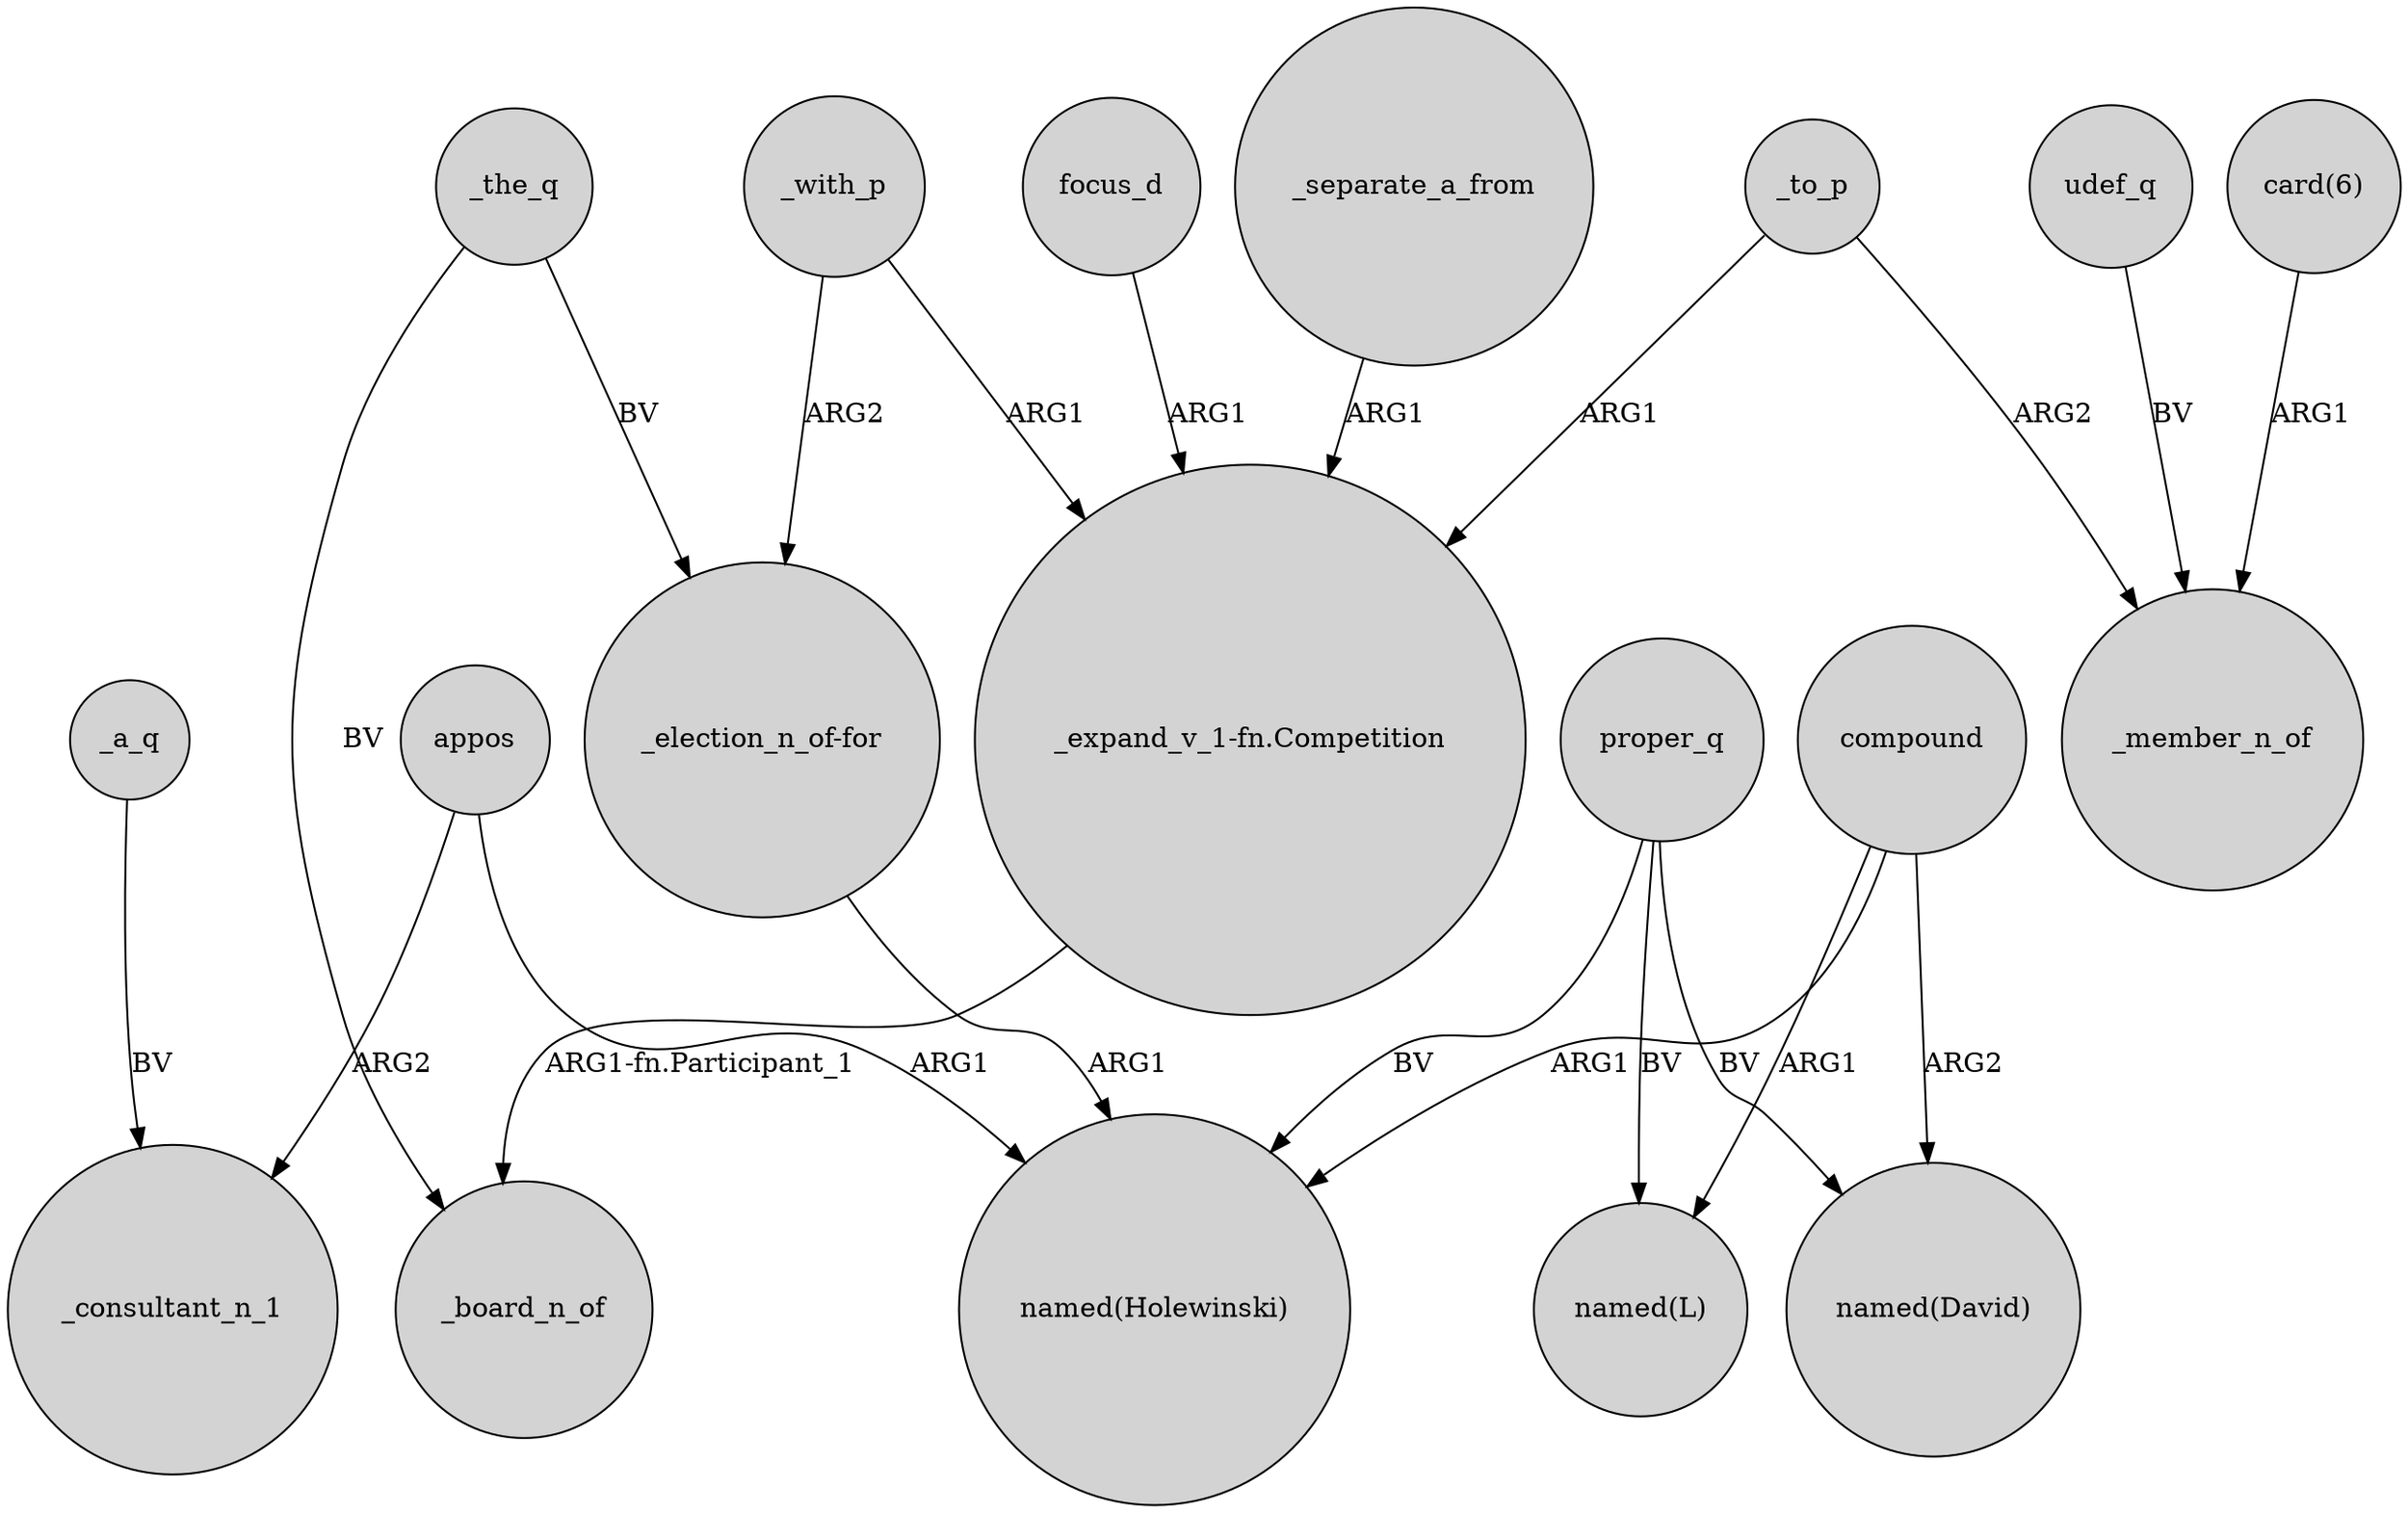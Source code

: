digraph {
	node [shape=circle style=filled]
	_the_q -> "_election_n_of-for" [label=BV]
	_a_q -> _consultant_n_1 [label=BV]
	"_election_n_of-for" -> "named(Holewinski)" [label=ARG1]
	udef_q -> _member_n_of [label=BV]
	_with_p -> "_expand_v_1-fn.Competition" [label=ARG1]
	_separate_a_from -> "_expand_v_1-fn.Competition" [label=ARG1]
	"_expand_v_1-fn.Competition" -> _board_n_of [label="ARG1-fn.Participant_1"]
	appos -> _consultant_n_1 [label=ARG2]
	_to_p -> _member_n_of [label=ARG2]
	_the_q -> _board_n_of [label=BV]
	"card(6)" -> _member_n_of [label=ARG1]
	_with_p -> "_election_n_of-for" [label=ARG2]
	proper_q -> "named(Holewinski)" [label=BV]
	_to_p -> "_expand_v_1-fn.Competition" [label=ARG1]
	focus_d -> "_expand_v_1-fn.Competition" [label=ARG1]
	proper_q -> "named(L)" [label=BV]
	compound -> "named(L)" [label=ARG1]
	compound -> "named(Holewinski)" [label=ARG1]
	proper_q -> "named(David)" [label=BV]
	appos -> "named(Holewinski)" [label=ARG1]
	compound -> "named(David)" [label=ARG2]
}
